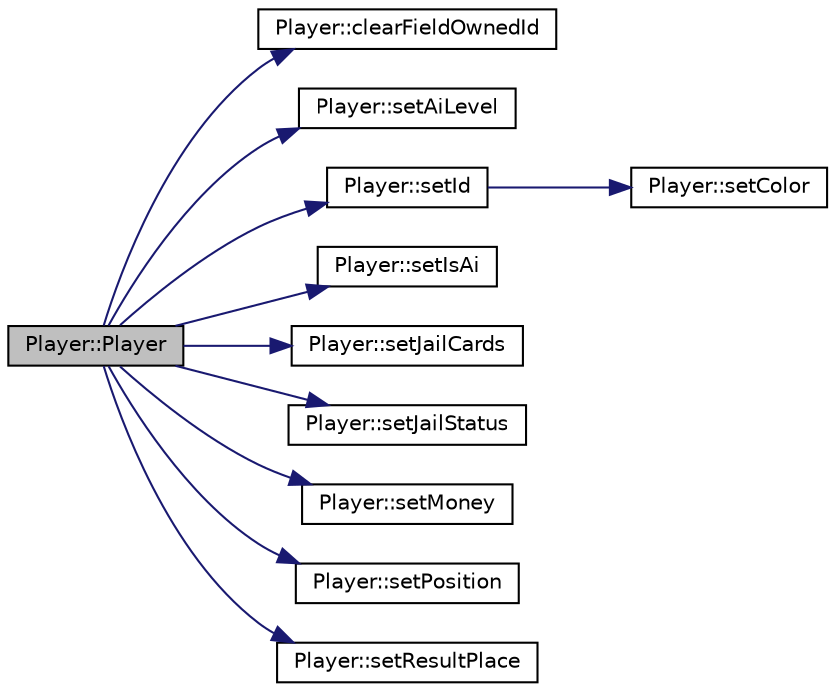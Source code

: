 digraph "Player::Player"
{
 // LATEX_PDF_SIZE
  edge [fontname="Helvetica",fontsize="10",labelfontname="Helvetica",labelfontsize="10"];
  node [fontname="Helvetica",fontsize="10",shape=record];
  rankdir="LR";
  Node1 [label="Player::Player",height=0.2,width=0.4,color="black", fillcolor="grey75", style="filled", fontcolor="black",tooltip=" "];
  Node1 -> Node2 [color="midnightblue",fontsize="10",style="solid",fontname="Helvetica"];
  Node2 [label="Player::clearFieldOwnedId",height=0.2,width=0.4,color="black", fillcolor="white", style="filled",URL="$class_player.html#ac2f724596f37e2922bd2df2d4922d670",tooltip=" "];
  Node1 -> Node3 [color="midnightblue",fontsize="10",style="solid",fontname="Helvetica"];
  Node3 [label="Player::setAiLevel",height=0.2,width=0.4,color="black", fillcolor="white", style="filled",URL="$class_player.html#ab1032df37bafe0a30acadb7bb1ccb97a",tooltip=" "];
  Node1 -> Node4 [color="midnightblue",fontsize="10",style="solid",fontname="Helvetica"];
  Node4 [label="Player::setId",height=0.2,width=0.4,color="black", fillcolor="white", style="filled",URL="$class_player.html#aec0b2d2447f555e247ac01a54a15d77f",tooltip=" "];
  Node4 -> Node5 [color="midnightblue",fontsize="10",style="solid",fontname="Helvetica"];
  Node5 [label="Player::setColor",height=0.2,width=0.4,color="black", fillcolor="white", style="filled",URL="$class_player.html#a0686aac84725114b7c5b540189b47c60",tooltip=" "];
  Node1 -> Node6 [color="midnightblue",fontsize="10",style="solid",fontname="Helvetica"];
  Node6 [label="Player::setIsAi",height=0.2,width=0.4,color="black", fillcolor="white", style="filled",URL="$class_player.html#adbcc2bba53e6bb2837d763eef79edff9",tooltip=" "];
  Node1 -> Node7 [color="midnightblue",fontsize="10",style="solid",fontname="Helvetica"];
  Node7 [label="Player::setJailCards",height=0.2,width=0.4,color="black", fillcolor="white", style="filled",URL="$class_player.html#a66e516d298b44b902bf15732a0e66515",tooltip=" "];
  Node1 -> Node8 [color="midnightblue",fontsize="10",style="solid",fontname="Helvetica"];
  Node8 [label="Player::setJailStatus",height=0.2,width=0.4,color="black", fillcolor="white", style="filled",URL="$class_player.html#a67a3c5ddc234276cf72245f939a40438",tooltip=" "];
  Node1 -> Node9 [color="midnightblue",fontsize="10",style="solid",fontname="Helvetica"];
  Node9 [label="Player::setMoney",height=0.2,width=0.4,color="black", fillcolor="white", style="filled",URL="$class_player.html#aa44dae5224ce813c88265734662080bb",tooltip=" "];
  Node1 -> Node10 [color="midnightblue",fontsize="10",style="solid",fontname="Helvetica"];
  Node10 [label="Player::setPosition",height=0.2,width=0.4,color="black", fillcolor="white", style="filled",URL="$class_player.html#a2de8544be02b4464afb87b6169139068",tooltip=" "];
  Node1 -> Node11 [color="midnightblue",fontsize="10",style="solid",fontname="Helvetica"];
  Node11 [label="Player::setResultPlace",height=0.2,width=0.4,color="black", fillcolor="white", style="filled",URL="$class_player.html#a79df4c23544bfc40ec2d2420617da758",tooltip=" "];
}

